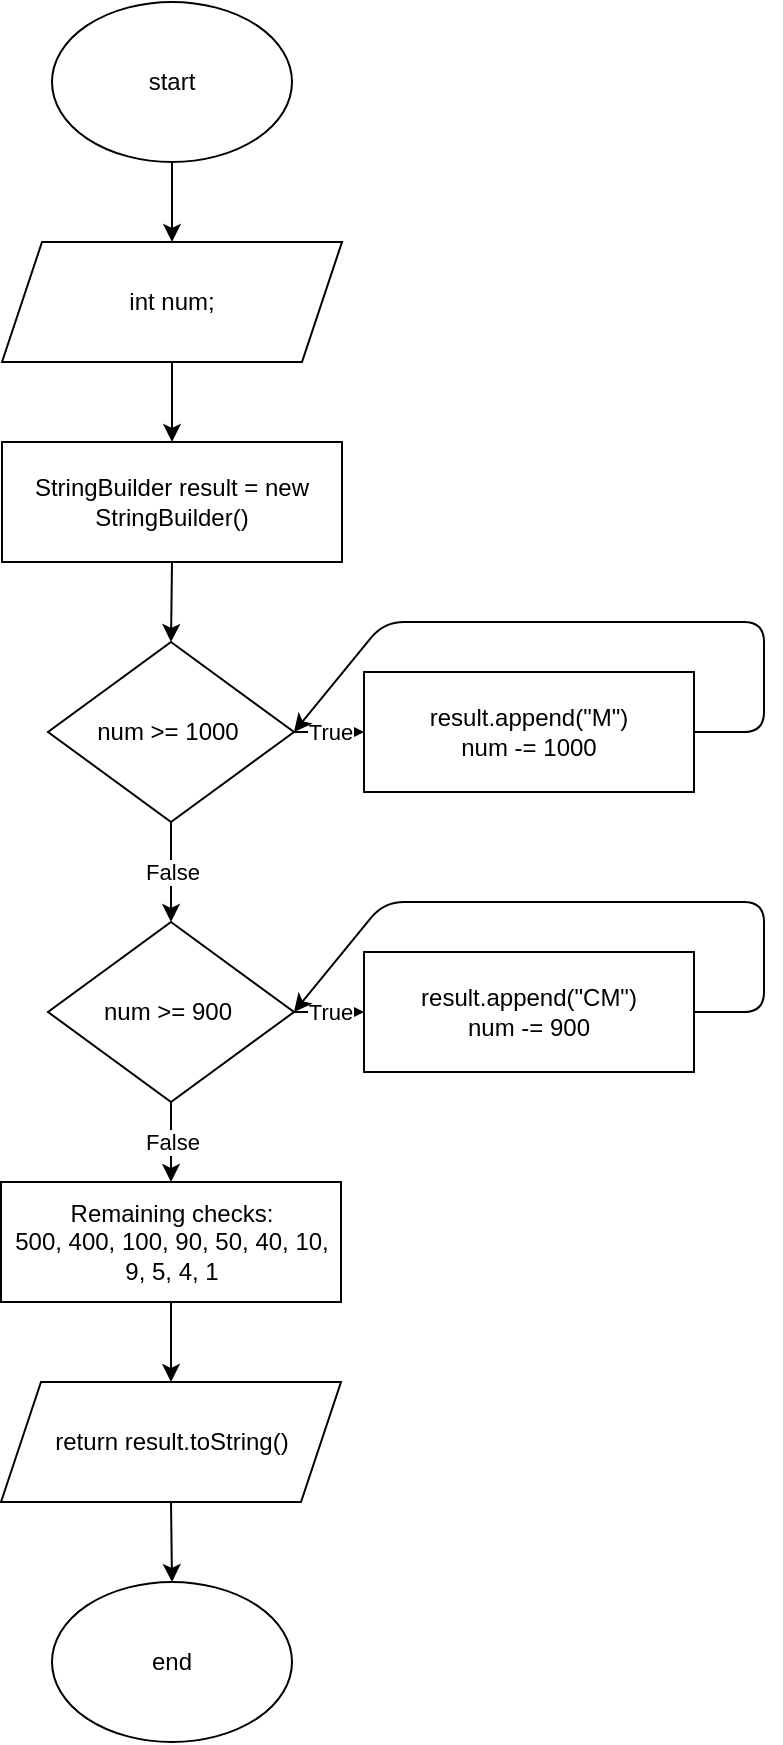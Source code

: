 <mxfile>
    <diagram name="algorithm-flowchart" id="integer-to-roman-flow">
        <mxGraphModel dx="1684" dy="750" grid="1" gridSize="10" guides="1" tooltips="1" connect="1" arrows="1" fold="1" page="1" pageScale="1" pageWidth="827" pageHeight="1169" math="0" shadow="0">
            <root>
                <mxCell id="0"/>
                <mxCell id="1" parent="0"/>
                <mxCell id="start" value="" style="ellipse;whiteSpace=wrap;html=1;" parent="1" vertex="1">
                    <mxGeometry x="354" y="10" width="120" height="80" as="geometry"/>
                </mxCell>
                <mxCell id="start-text" value="start" style="text;html=1;align=center;verticalAlign=middle;whiteSpace=wrap;rounded=0;" parent="1" vertex="1">
                    <mxGeometry x="384" y="40" width="60" height="20" as="geometry"/>
                </mxCell>
                <mxCell id="input" value="" style="shape=parallelogram;perimeter=parallelogramPerimeter;whiteSpace=wrap;html=1;fixedSize=1;" parent="1" vertex="1">
                    <mxGeometry x="329" y="130" width="170" height="60" as="geometry"/>
                </mxCell>
                <mxCell id="input-text" value="int num;" style="text;html=1;align=center;verticalAlign=middle;whiteSpace=wrap;rounded=0;" parent="1" vertex="1">
                    <mxGeometry x="384" y="145" width="60" height="30" as="geometry"/>
                </mxCell>
                <mxCell id="init-result" value="" style="rounded=0;whiteSpace=wrap;html=1;" parent="1" vertex="1">
                    <mxGeometry x="329" y="230" width="170" height="60" as="geometry"/>
                </mxCell>
                <mxCell id="init-result-text" value="StringBuilder result = new StringBuilder()" style="text;html=1;align=center;verticalAlign=middle;whiteSpace=wrap;rounded=0;" parent="1" vertex="1">
                    <mxGeometry x="329" y="245" width="170" height="30" as="geometry"/>
                </mxCell>
                <mxCell id="arrow1" value="" style="endArrow=classic;html=1;exitX=0.5;exitY=1;exitDx=0;exitDy=0;" parent="1" source="start" target="input" edge="1">
                    <mxGeometry width="50" height="50" relative="1" as="geometry">
                        <mxPoint x="350" y="310" as="sourcePoint"/>
                        <mxPoint x="414" y="130" as="targetPoint"/>
                    </mxGeometry>
                </mxCell>
                <mxCell id="arrow2" value="" style="endArrow=classic;html=1;exitX=0.5;exitY=1;exitDx=0;exitDy=0;" parent="1" source="input" target="init-result" edge="1">
                    <mxGeometry width="50" height="50" relative="1" as="geometry">
                        <mxPoint x="350" y="310" as="sourcePoint"/>
                        <mxPoint x="400" y="260" as="targetPoint"/>
                    </mxGeometry>
                </mxCell>
                <mxCell id="check1000" value="" style="rhombus;whiteSpace=wrap;html=1;" parent="1" vertex="1">
                    <mxGeometry x="352" y="330" width="123" height="90" as="geometry"/>
                </mxCell>
                <mxCell id="check1000-text" value="num &gt;= 1000" style="text;html=1;align=center;verticalAlign=middle;whiteSpace=wrap;rounded=0;" parent="1" vertex="1">
                    <mxGeometry x="367" y="360" width="90" height="30" as="geometry"/>
                </mxCell>
                <mxCell id="addM" value="" style="rounded=0;whiteSpace=wrap;html=1;" parent="1" vertex="1">
                    <mxGeometry x="510" y="345" width="165" height="60" as="geometry"/>
                </mxCell>
                <mxCell id="addM-text" value="result.append(&quot;M&quot;)&#xa;num -= 1000" style="text;html=1;align=center;verticalAlign=middle;whiteSpace=wrap;rounded=0;" parent="1" vertex="1">
                    <mxGeometry x="510" y="360" width="165" height="30" as="geometry"/>
                </mxCell>
                <mxCell id="check900" value="" style="rhombus;whiteSpace=wrap;html=1;" parent="1" vertex="1">
                    <mxGeometry x="352" y="470" width="123" height="90" as="geometry"/>
                </mxCell>
                <mxCell id="check900-text" value="num &gt;= 900" style="text;html=1;align=center;verticalAlign=middle;whiteSpace=wrap;rounded=0;" parent="1" vertex="1">
                    <mxGeometry x="367" y="500" width="90" height="30" as="geometry"/>
                </mxCell>
                <mxCell id="arrow3" value="" style="endArrow=classic;html=1;exitX=0.5;exitY=1;exitDx=0;exitDy=0;entryX=0.5;entryY=0;entryDx=0;entryDy=0;" parent="1" source="init-result" target="check1000" edge="1">
                    <mxGeometry width="50" height="50" relative="1" as="geometry">
                        <mxPoint x="370" y="300" as="sourcePoint"/>
                        <mxPoint x="420" y="250" as="targetPoint"/>
                    </mxGeometry>
                </mxCell>
                <mxCell id="arrow4" value="" style="endArrow=classic;html=1;exitX=1;exitY=0.5;exitDx=0;exitDy=0;entryX=0;entryY=0.5;entryDx=0;entryDy=0;" parent="1" source="check1000" target="addM" edge="1">
                    <mxGeometry relative="1" as="geometry">
                        <mxPoint x="490" y="375" as="sourcePoint"/>
                        <mxPoint x="500" y="375" as="targetPoint"/>
                    </mxGeometry>
                </mxCell>
                <mxCell id="arrow4-label" value="True" style="edgeLabel;resizable=0;html=1;;align=center;verticalAlign=middle;" parent="arrow4" connectable="0" vertex="1">
                    <mxGeometry relative="1" as="geometry"/>
                </mxCell>
                <mxCell id="arrow5" value="" style="endArrow=classic;html=1;exitX=1;exitY=0.5;exitDx=0;exitDy=0;entryX=1;entryY=0.5;entryDx=0;entryDy=0;" parent="1" source="addM" target="check1000" edge="1">
                    <mxGeometry width="50" height="50" relative="1" as="geometry">
                        <mxPoint x="675" y="374.5" as="sourcePoint"/>
                        <mxPoint x="680" y="310" as="targetPoint"/>
                        <Array as="points">
                            <mxPoint x="710" y="375"/>
                            <mxPoint x="710" y="320"/>
                            <mxPoint x="520" y="320"/>
                        </Array>
                    </mxGeometry>
                </mxCell>
                <mxCell id="arrow6" value="" style="endArrow=classic;html=1;exitX=0.5;exitY=1;exitDx=0;exitDy=0;entryX=0.5;entryY=0;entryDx=0;entryDy=0;" parent="1" source="check1000" target="check900" edge="1">
                    <mxGeometry relative="1" as="geometry">
                        <mxPoint x="413.5" y="430" as="sourcePoint"/>
                        <mxPoint x="413.5" y="470" as="targetPoint"/>
                    </mxGeometry>
                </mxCell>
                <mxCell id="arrow6-label" value="False" style="edgeLabel;resizable=0;html=1;;align=center;verticalAlign=middle;" parent="arrow6" connectable="0" vertex="1">
                    <mxGeometry relative="1" as="geometry"/>
                </mxCell>
                <mxCell id="addCM" value="" style="rounded=0;whiteSpace=wrap;html=1;" parent="1" vertex="1">
                    <mxGeometry x="510" y="485" width="165" height="60" as="geometry"/>
                </mxCell>
                <mxCell id="addCM-text" value="result.append(&quot;CM&quot;)&#xa;num -= 900" style="text;html=1;align=center;verticalAlign=middle;whiteSpace=wrap;rounded=0;" parent="1" vertex="1">
                    <mxGeometry x="510" y="500" width="165" height="30" as="geometry"/>
                </mxCell>
                <mxCell id="arrow7" value="" style="endArrow=classic;html=1;exitX=1;exitY=0.5;exitDx=0;exitDy=0;entryX=0;entryY=0.5;entryDx=0;entryDy=0;" parent="1" source="check900" target="addCM" edge="1">
                    <mxGeometry relative="1" as="geometry">
                        <mxPoint x="475" y="515" as="sourcePoint"/>
                        <mxPoint x="510" y="515" as="targetPoint"/>
                    </mxGeometry>
                </mxCell>
                <mxCell id="arrow7-label" value="True" style="edgeLabel;resizable=0;html=1;;align=center;verticalAlign=middle;" parent="arrow7" connectable="0" vertex="1">
                    <mxGeometry relative="1" as="geometry"/>
                </mxCell>
                <mxCell id="arrow8" value="" style="endArrow=classic;html=1;exitX=1;exitY=0.5;exitDx=0;exitDy=0;entryX=1;entryY=0.5;entryDx=0;entryDy=0;" parent="1" source="addCM" target="check900" edge="1">
                    <mxGeometry width="50" height="50" relative="1" as="geometry">
                        <mxPoint x="675" y="514.5" as="sourcePoint"/>
                        <mxPoint x="520" y="460" as="targetPoint"/>
                        <Array as="points">
                            <mxPoint x="710" y="515"/>
                            <mxPoint x="710" y="460"/>
                            <mxPoint x="520" y="460"/>
                        </Array>
                    </mxGeometry>
                </mxCell>
                <mxCell id="moreChecks" value="" style="rounded=0;whiteSpace=wrap;html=1;" parent="1" vertex="1">
                    <mxGeometry x="328.5" y="600" width="170" height="60" as="geometry"/>
                </mxCell>
                <mxCell id="moreChecks-text" value="Remaining checks:&#xa;500, 400, 100, 90, 50, 40, 10, 9, 5, 4, 1" style="text;html=1;align=center;verticalAlign=middle;whiteSpace=wrap;rounded=0;" parent="1" vertex="1">
                    <mxGeometry x="328.5" y="615" width="170" height="30" as="geometry"/>
                </mxCell>
                <mxCell id="arrow9" value="" style="endArrow=classic;html=1;exitX=0.5;exitY=1;exitDx=0;exitDy=0;entryX=0.5;entryY=0;entryDx=0;entryDy=0;" parent="1" source="check900" target="moreChecks" edge="1">
                    <mxGeometry relative="1" as="geometry">
                        <mxPoint x="413.5" y="570" as="sourcePoint"/>
                        <mxPoint x="413.5" y="600" as="targetPoint"/>
                    </mxGeometry>
                </mxCell>
                <mxCell id="arrow9-label" value="False" style="edgeLabel;resizable=0;html=1;;align=center;verticalAlign=middle;" parent="arrow9" connectable="0" vertex="1">
                    <mxGeometry relative="1" as="geometry"/>
                </mxCell>
                <mxCell id="returnResult" value="" style="shape=parallelogram;perimeter=parallelogramPerimeter;whiteSpace=wrap;html=1;fixedSize=1;" parent="1" vertex="1">
                    <mxGeometry x="328.5" y="700" width="170" height="60" as="geometry"/>
                </mxCell>
                <mxCell id="returnResult-text" value="return result.toString()" style="text;html=1;align=center;verticalAlign=middle;whiteSpace=wrap;rounded=0;" parent="1" vertex="1">
                    <mxGeometry x="328.5" y="715" width="170" height="30" as="geometry"/>
                </mxCell>
                <mxCell id="arrow10" value="" style="endArrow=classic;html=1;exitX=0.5;exitY=1;exitDx=0;exitDy=0;entryX=0.5;entryY=0;entryDx=0;entryDy=0;" parent="1" source="moreChecks" target="returnResult" edge="1">
                    <mxGeometry width="50" height="50" relative="1" as="geometry">
                        <mxPoint x="370" y="650" as="sourcePoint"/>
                        <mxPoint x="420" y="600" as="targetPoint"/>
                    </mxGeometry>
                </mxCell>
                <mxCell id="end" value="" style="ellipse;whiteSpace=wrap;html=1;" parent="1" vertex="1">
                    <mxGeometry x="354" y="800" width="120" height="80" as="geometry"/>
                </mxCell>
                <mxCell id="end-text" value="end" style="text;html=1;align=center;verticalAlign=middle;whiteSpace=wrap;rounded=0;" parent="1" vertex="1">
                    <mxGeometry x="384" y="830" width="60" height="20" as="geometry"/>
                </mxCell>
                <mxCell id="arrow11" value="" style="endArrow=classic;html=1;exitX=0.5;exitY=1;exitDx=0;exitDy=0;entryX=0.5;entryY=0;entryDx=0;entryDy=0;" parent="1" source="returnResult" target="end" edge="1">
                    <mxGeometry width="50" height="50" relative="1" as="geometry">
                        <mxPoint x="370" y="750" as="sourcePoint"/>
                        <mxPoint x="420" y="700" as="targetPoint"/>
                    </mxGeometry>
                </mxCell>
            </root>
        </mxGraphModel>
    </diagram>
</mxfile>